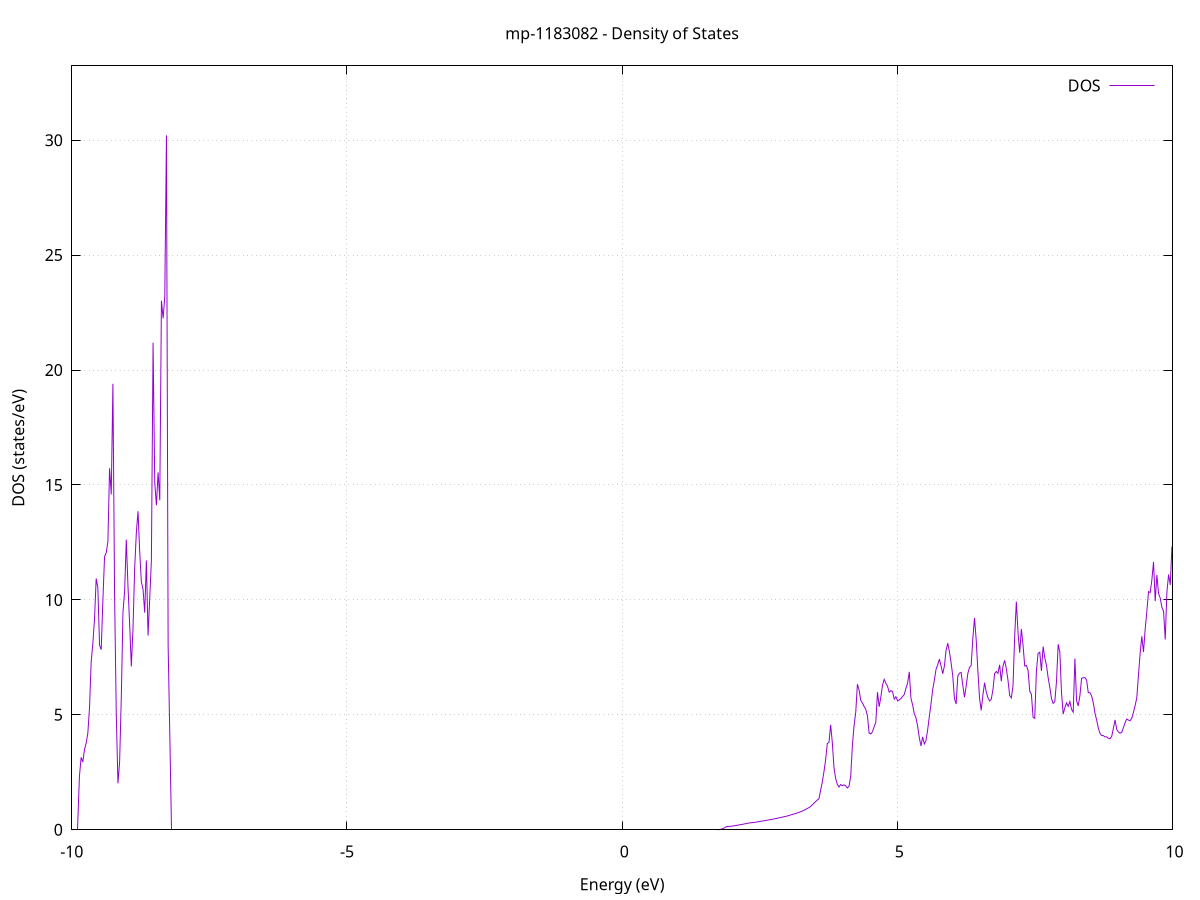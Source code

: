 set title 'mp-1183082 - Density of States'
set xlabel 'Energy (eV)'
set ylabel 'DOS (states/eV)'
set grid
set xrange [-10:10]
set yrange [0:33.231]
set xzeroaxis lt -1
set terminal png size 800,600
set output 'mp-1183082_dos_gnuplot.png'
plot '-' using 1:2 with lines title 'DOS'
-45.974400 0.000000
-45.944000 0.000000
-45.913600 0.000000
-45.883200 0.000000
-45.852800 0.000000
-45.822400 0.000000
-45.792000 0.000000
-45.761600 0.000000
-45.731200 0.000000
-45.700800 0.000000
-45.670400 0.000000
-45.640000 0.000000
-45.609600 0.000000
-45.579200 0.000000
-45.548800 0.000000
-45.518400 0.000000
-45.488000 0.000000
-45.457600 0.000000
-45.427200 0.000000
-45.396800 0.000000
-45.366400 0.000000
-45.336000 0.000000
-45.305600 0.000000
-45.275200 0.000000
-45.244800 0.000000
-45.214400 0.000000
-45.184000 0.000000
-45.153700 0.000000
-45.123300 0.000000
-45.092900 0.000000
-45.062500 0.000000
-45.032100 0.000000
-45.001700 0.000000
-44.971300 0.000000
-44.940900 0.000000
-44.910500 0.000000
-44.880100 0.000000
-44.849700 0.000000
-44.819300 0.000000
-44.788900 0.000000
-44.758500 0.000000
-44.728100 0.000000
-44.697700 0.000000
-44.667300 0.000000
-44.636900 0.000000
-44.606500 0.000000
-44.576100 0.000000
-44.545700 0.000000
-44.515300 0.000000
-44.484900 0.000000
-44.454500 0.000000
-44.424100 0.000000
-44.393700 0.000000
-44.363300 0.000000
-44.332900 0.000000
-44.302500 0.000000
-44.272100 0.000000
-44.241700 0.000000
-44.211300 0.000000
-44.180900 0.000000
-44.150500 0.000000
-44.120100 0.000000
-44.089700 0.000000
-44.059300 0.000000
-44.028900 0.000000
-43.998500 0.000000
-43.968100 0.000000
-43.937700 0.000000
-43.907300 0.000000
-43.876900 0.000000
-43.846500 0.000000
-43.816100 0.000000
-43.785700 0.000000
-43.755300 0.000000
-43.724900 0.000000
-43.694500 0.000000
-43.664100 0.000000
-43.633700 0.000000
-43.603300 0.000000
-43.572900 0.000000
-43.542500 0.000000
-43.512100 0.000000
-43.481700 0.000000
-43.451300 0.000000
-43.420900 0.000000
-43.390500 0.000000
-43.360100 0.000000
-43.329700 0.000000
-43.299300 0.000000
-43.268900 0.000000
-43.238500 0.000000
-43.208100 0.000000
-43.177700 0.000000
-43.147300 0.000000
-43.116900 0.000000
-43.086500 0.000000
-43.056100 0.000000
-43.025700 0.000000
-42.995300 0.000000
-42.964900 0.000000
-42.934500 0.000000
-42.904100 0.000000
-42.873700 0.000000
-42.843300 0.000000
-42.812900 0.000000
-42.782500 0.000000
-42.752100 0.000000
-42.721700 0.000000
-42.691300 0.000000
-42.661000 0.000000
-42.630600 0.000000
-42.600200 0.000000
-42.569800 0.000000
-42.539400 0.000000
-42.509000 0.000000
-42.478600 0.000000
-42.448200 0.000000
-42.417800 0.000000
-42.387400 0.000000
-42.357000 0.000000
-42.326600 0.000000
-42.296200 0.000000
-42.265800 0.000000
-42.235400 0.000000
-42.205000 0.000000
-42.174600 0.000000
-42.144200 0.000000
-42.113800 0.000000
-42.083400 0.000000
-42.053000 0.000000
-42.022600 0.000000
-41.992200 0.000000
-41.961800 0.000000
-41.931400 0.000000
-41.901000 0.000000
-41.870600 0.000000
-41.840200 0.000000
-41.809800 0.000000
-41.779400 0.000000
-41.749000 0.000000
-41.718600 0.000000
-41.688200 0.000000
-41.657800 0.000000
-41.627400 0.000000
-41.597000 0.000000
-41.566600 0.000000
-41.536200 0.000000
-41.505800 0.000000
-41.475400 0.000000
-41.445000 0.000000
-41.414600 0.000000
-41.384200 0.000000
-41.353800 0.000000
-41.323400 0.000000
-41.293000 0.000000
-41.262600 0.000000
-41.232200 0.000000
-41.201800 0.000000
-41.171400 0.000000
-41.141000 0.000000
-41.110600 0.000000
-41.080200 0.000000
-41.049800 0.000000
-41.019400 0.000000
-40.989000 0.000000
-40.958600 0.000000
-40.928200 0.000000
-40.897800 0.000000
-40.867400 0.000000
-40.837000 0.000000
-40.806600 0.000000
-40.776200 0.000000
-40.745800 0.000000
-40.715400 0.000000
-40.685000 0.000000
-40.654600 0.000000
-40.624200 0.000000
-40.593800 0.000000
-40.563400 0.000000
-40.533000 0.000000
-40.502600 0.000000
-40.472200 0.000000
-40.441800 0.000000
-40.411400 0.000000
-40.381000 0.000000
-40.350600 0.000000
-40.320200 0.000000
-40.289800 0.000000
-40.259400 0.000000
-40.229000 0.000000
-40.198600 0.000000
-40.168200 0.000000
-40.137900 0.000000
-40.107500 0.000000
-40.077100 0.000000
-40.046700 0.000000
-40.016300 0.000000
-39.985900 0.000000
-39.955500 0.000000
-39.925100 0.000000
-39.894700 0.000000
-39.864300 0.000000
-39.833900 0.000000
-39.803500 0.000000
-39.773100 0.000000
-39.742700 0.000000
-39.712300 0.000000
-39.681900 0.000000
-39.651500 0.000000
-39.621100 0.000000
-39.590700 0.000000
-39.560300 0.000000
-39.529900 0.000000
-39.499500 0.000000
-39.469100 0.000000
-39.438700 0.000000
-39.408300 0.000000
-39.377900 0.000000
-39.347500 0.000000
-39.317100 0.000000
-39.286700 0.000000
-39.256300 0.000000
-39.225900 0.000000
-39.195500 0.000000
-39.165100 0.000000
-39.134700 0.000000
-39.104300 0.000000
-39.073900 0.000000
-39.043500 0.000000
-39.013100 0.000000
-38.982700 0.000000
-38.952300 0.000000
-38.921900 0.000000
-38.891500 0.000000
-38.861100 0.000000
-38.830700 0.000000
-38.800300 0.000000
-38.769900 0.000000
-38.739500 0.000000
-38.709100 0.000000
-38.678700 0.000000
-38.648300 0.000000
-38.617900 0.000000
-38.587500 0.000000
-38.557100 0.000000
-38.526700 0.000000
-38.496300 0.000000
-38.465900 0.000000
-38.435500 0.000000
-38.405100 0.000000
-38.374700 0.000000
-38.344300 0.000000
-38.313900 0.000000
-38.283500 0.000000
-38.253100 0.000000
-38.222700 0.000000
-38.192300 0.000000
-38.161900 0.000000
-38.131500 0.000000
-38.101100 0.000000
-38.070700 0.000000
-38.040300 0.000000
-38.009900 0.000000
-37.979500 0.000000
-37.949100 0.000000
-37.918700 0.000000
-37.888300 0.000000
-37.857900 0.000000
-37.827500 0.000000
-37.797100 0.000000
-37.766700 0.000000
-37.736300 0.000000
-37.705900 0.000000
-37.675500 0.000000
-37.645200 0.000000
-37.614800 0.000000
-37.584400 0.000000
-37.554000 0.000000
-37.523600 0.000000
-37.493200 0.000000
-37.462800 0.000000
-37.432400 0.000000
-37.402000 0.000000
-37.371600 0.000000
-37.341200 0.000000
-37.310800 0.000000
-37.280400 0.000000
-37.250000 0.000000
-37.219600 0.000000
-37.189200 0.000000
-37.158800 0.000000
-37.128400 0.000000
-37.098000 0.000000
-37.067600 0.000000
-37.037200 0.000000
-37.006800 0.000000
-36.976400 0.000000
-36.946000 0.000000
-36.915600 0.000000
-36.885200 0.000000
-36.854800 0.000000
-36.824400 0.000000
-36.794000 0.000000
-36.763600 0.000000
-36.733200 0.000000
-36.702800 0.000000
-36.672400 0.000000
-36.642000 0.000000
-36.611600 0.000000
-36.581200 0.000000
-36.550800 0.000000
-36.520400 0.000000
-36.490000 0.000000
-36.459600 0.000000
-36.429200 0.000000
-36.398800 0.000000
-36.368400 0.000000
-36.338000 0.000000
-36.307600 0.000000
-36.277200 0.000000
-36.246800 0.000000
-36.216400 0.000000
-36.186000 0.000000
-36.155600 0.000000
-36.125200 0.000000
-36.094800 0.000000
-36.064400 0.000000
-36.034000 0.000000
-36.003600 0.000000
-35.973200 0.000000
-35.942800 0.000000
-35.912400 0.000000
-35.882000 0.000000
-35.851600 0.000000
-35.821200 0.000000
-35.790800 0.000000
-35.760400 0.000000
-35.730000 0.000000
-35.699600 0.000000
-35.669200 0.000000
-35.638800 0.000000
-35.608400 0.000000
-35.578000 0.000000
-35.547600 0.000000
-35.517200 0.000000
-35.486800 0.000000
-35.456400 0.000000
-35.426000 0.000000
-35.395600 0.000000
-35.365200 0.000000
-35.334800 0.000000
-35.304400 0.000000
-35.274000 0.000000
-35.243600 0.000000
-35.213200 0.000000
-35.182800 0.000000
-35.152500 0.000000
-35.122100 0.000000
-35.091700 0.000000
-35.061300 0.000000
-35.030900 0.000000
-35.000500 0.000000
-34.970100 0.000000
-34.939700 0.000000
-34.909300 0.000000
-34.878900 0.000000
-34.848500 0.000000
-34.818100 0.000000
-34.787700 0.000000
-34.757300 0.000000
-34.726900 0.000000
-34.696500 0.000000
-34.666100 0.000000
-34.635700 0.000000
-34.605300 0.000000
-34.574900 0.000000
-34.544500 0.000000
-34.514100 0.000000
-34.483700 0.000000
-34.453300 0.000000
-34.422900 0.000000
-34.392500 0.000000
-34.362100 0.000000
-34.331700 0.000000
-34.301300 0.000000
-34.270900 0.000000
-34.240500 0.000000
-34.210100 0.000000
-34.179700 0.000000
-34.149300 0.000000
-34.118900 0.000000
-34.088500 0.000000
-34.058100 0.000000
-34.027700 0.000000
-33.997300 0.000000
-33.966900 0.000000
-33.936500 0.000000
-33.906100 0.000000
-33.875700 0.000000
-33.845300 0.000000
-33.814900 0.000000
-33.784500 0.000000
-33.754100 0.000000
-33.723700 0.000000
-33.693300 0.000000
-33.662900 0.000000
-33.632500 0.000000
-33.602100 0.000000
-33.571700 0.000000
-33.541300 0.000000
-33.510900 0.000000
-33.480500 0.000000
-33.450100 0.000000
-33.419700 0.000000
-33.389300 0.000000
-33.358900 0.000000
-33.328500 0.000000
-33.298100 0.000000
-33.267700 0.000000
-33.237300 0.000000
-33.206900 0.000000
-33.176500 0.000000
-33.146100 0.000000
-33.115700 0.000000
-33.085300 0.000000
-33.054900 0.000000
-33.024500 0.000000
-32.994100 0.000000
-32.963700 0.000000
-32.933300 0.000000
-32.902900 0.000000
-32.872500 0.000000
-32.842100 0.000000
-32.811700 0.000000
-32.781300 0.000000
-32.750900 0.000000
-32.720500 0.000000
-32.690100 0.000000
-32.659700 0.000000
-32.629400 0.000000
-32.599000 0.000000
-32.568600 0.000000
-32.538200 0.000000
-32.507800 0.000000
-32.477400 0.000000
-32.447000 0.000000
-32.416600 0.000000
-32.386200 0.000000
-32.355800 0.000000
-32.325400 0.000000
-32.295000 0.000000
-32.264600 0.000000
-32.234200 0.000000
-32.203800 0.000000
-32.173400 0.000000
-32.143000 0.000000
-32.112600 0.000000
-32.082200 0.000000
-32.051800 0.000000
-32.021400 0.000000
-31.991000 0.000000
-31.960600 0.000000
-31.930200 0.000000
-31.899800 0.000000
-31.869400 0.000000
-31.839000 0.000000
-31.808600 0.000000
-31.778200 0.000000
-31.747800 0.000000
-31.717400 0.000000
-31.687000 0.000000
-31.656600 0.000000
-31.626200 0.000000
-31.595800 0.000000
-31.565400 0.000000
-31.535000 0.000000
-31.504600 0.000000
-31.474200 0.000000
-31.443800 0.000000
-31.413400 0.000000
-31.383000 0.000000
-31.352600 0.000000
-31.322200 0.000000
-31.291800 0.000000
-31.261400 0.000000
-31.231000 0.000000
-31.200600 0.000000
-31.170200 0.000000
-31.139800 0.000000
-31.109400 0.000000
-31.079000 0.000000
-31.048600 0.000000
-31.018200 0.000000
-30.987800 0.000000
-30.957400 0.000000
-30.927000 0.000000
-30.896600 0.000000
-30.866200 0.000000
-30.835800 0.000000
-30.805400 0.000000
-30.775000 0.000000
-30.744600 0.000000
-30.714200 0.000000
-30.683800 0.000000
-30.653400 0.000000
-30.623000 0.000000
-30.592600 0.000000
-30.562200 0.000000
-30.531800 0.000000
-30.501400 0.000000
-30.471000 0.000000
-30.440600 0.000000
-30.410200 0.000000
-30.379800 0.000000
-30.349400 0.000000
-30.319000 0.000000
-30.288600 0.000000
-30.258200 0.000000
-30.227800 0.000000
-30.197400 0.000000
-30.167000 0.000000
-30.136700 0.000000
-30.106300 0.000000
-30.075900 0.000000
-30.045500 0.000000
-30.015100 0.000000
-29.984700 0.000000
-29.954300 0.000000
-29.923900 0.000000
-29.893500 0.000000
-29.863100 0.000000
-29.832700 0.000000
-29.802300 0.000000
-29.771900 0.000000
-29.741500 0.000000
-29.711100 0.000000
-29.680700 0.000000
-29.650300 0.000000
-29.619900 0.000000
-29.589500 0.000000
-29.559100 0.000000
-29.528700 0.000000
-29.498300 0.000000
-29.467900 0.000000
-29.437500 0.000000
-29.407100 0.000000
-29.376700 0.000000
-29.346300 0.000000
-29.315900 0.000000
-29.285500 0.000000
-29.255100 0.000000
-29.224700 0.000000
-29.194300 0.000000
-29.163900 0.000000
-29.133500 0.000000
-29.103100 0.000000
-29.072700 0.000000
-29.042300 0.000000
-29.011900 6.040700
-28.981500 14.650400
-28.951100 31.144700
-28.920700 14.591700
-28.890300 54.006500
-28.859900 93.967200
-28.829500 0.000000
-28.799100 0.000000
-28.768700 0.000000
-28.738300 0.000000
-28.707900 0.000000
-28.677500 0.000000
-28.647100 0.000000
-28.616700 0.000000
-28.586300 0.000000
-28.555900 0.000000
-28.525500 0.000000
-28.495100 0.000000
-28.464700 0.000000
-28.434300 0.000000
-28.403900 0.000000
-28.373500 0.000000
-28.343100 0.000000
-28.312700 0.000000
-28.282300 0.000000
-28.251900 0.000000
-28.221500 0.000000
-28.191100 0.000000
-28.160700 0.000000
-28.130300 0.000000
-28.099900 0.000000
-28.069500 0.000000
-28.039100 0.000000
-28.008700 0.000000
-27.978300 0.000000
-27.947900 0.000000
-27.917500 0.000000
-27.887100 0.000000
-27.856700 0.000000
-27.826300 0.000000
-27.795900 0.000000
-27.765500 0.000000
-27.735100 0.000000
-27.704700 0.000000
-27.674300 0.000000
-27.644000 0.000000
-27.613600 0.000000
-27.583200 0.000000
-27.552800 0.000000
-27.522400 0.000000
-27.492000 0.000000
-27.461600 0.000000
-27.431200 0.000000
-27.400800 0.000000
-27.370400 0.000000
-27.340000 0.000000
-27.309600 0.000000
-27.279200 0.000000
-27.248800 0.000000
-27.218400 0.000000
-27.188000 0.000000
-27.157600 0.000000
-27.127200 0.000000
-27.096800 0.000000
-27.066400 0.000000
-27.036000 0.000000
-27.005600 0.000000
-26.975200 0.000000
-26.944800 0.000000
-26.914400 0.000000
-26.884000 0.000000
-26.853600 0.000000
-26.823200 0.000000
-26.792800 0.000000
-26.762400 0.000000
-26.732000 0.000000
-26.701600 0.000000
-26.671200 0.000000
-26.640800 0.000000
-26.610400 0.000000
-26.580000 0.000000
-26.549600 0.000000
-26.519200 0.000000
-26.488800 0.000000
-26.458400 0.000000
-26.428000 0.000000
-26.397600 0.000000
-26.367200 0.000000
-26.336800 0.000000
-26.306400 0.000000
-26.276000 0.000000
-26.245600 0.000000
-26.215200 0.000000
-26.184800 0.000000
-26.154400 0.000000
-26.124000 0.000000
-26.093600 0.000000
-26.063200 0.000000
-26.032800 0.000000
-26.002400 0.000000
-25.972000 0.000000
-25.941600 0.000000
-25.911200 0.000000
-25.880800 0.000000
-25.850400 0.000000
-25.820000 0.000000
-25.789600 0.000000
-25.759200 0.000000
-25.728800 0.000000
-25.698400 0.000000
-25.668000 0.000000
-25.637600 0.000000
-25.607200 0.000000
-25.576800 0.000000
-25.546400 0.000000
-25.516000 0.000000
-25.485600 0.000000
-25.455200 0.000000
-25.424800 0.000000
-25.394400 0.000000
-25.364000 0.000000
-25.333600 0.000000
-25.303200 0.000000
-25.272800 0.000000
-25.242400 0.000000
-25.212000 0.000000
-25.181600 0.000000
-25.151200 0.000000
-25.120900 0.000000
-25.090500 0.000000
-25.060100 0.000000
-25.029700 0.000000
-24.999300 0.000000
-24.968900 0.000000
-24.938500 0.000000
-24.908100 0.000000
-24.877700 0.000000
-24.847300 0.000000
-24.816900 0.000000
-24.786500 0.000000
-24.756100 0.000000
-24.725700 0.000000
-24.695300 0.000000
-24.664900 0.000000
-24.634500 0.000000
-24.604100 0.000000
-24.573700 0.000000
-24.543300 0.000000
-24.512900 0.000000
-24.482500 0.000000
-24.452100 0.000000
-24.421700 0.000000
-24.391300 0.000000
-24.360900 0.000000
-24.330500 0.000000
-24.300100 0.000000
-24.269700 0.000000
-24.239300 0.000000
-24.208900 0.000000
-24.178500 0.000000
-24.148100 0.000000
-24.117700 0.000000
-24.087300 0.000000
-24.056900 0.000000
-24.026500 0.000000
-23.996100 0.000000
-23.965700 0.000000
-23.935300 0.000000
-23.904900 0.000000
-23.874500 0.000000
-23.844100 0.000000
-23.813700 0.000000
-23.783300 0.000000
-23.752900 0.000000
-23.722500 0.000000
-23.692100 0.000000
-23.661700 0.000000
-23.631300 0.000000
-23.600900 0.000000
-23.570500 0.000000
-23.540100 0.000000
-23.509700 0.000000
-23.479300 0.000000
-23.448900 0.000000
-23.418500 0.000000
-23.388100 0.000000
-23.357700 0.000000
-23.327300 0.000000
-23.296900 0.000000
-23.266500 0.000000
-23.236100 0.000000
-23.205700 0.000000
-23.175300 0.000000
-23.144900 0.000000
-23.114500 0.000000
-23.084100 0.000000
-23.053700 0.000000
-23.023300 0.000000
-22.992900 0.000000
-22.962500 0.000000
-22.932100 0.000000
-22.901700 0.000000
-22.871300 0.000000
-22.840900 0.000000
-22.810500 0.000000
-22.780100 0.000000
-22.749700 0.000000
-22.719300 0.000000
-22.688900 0.000000
-22.658500 0.000000
-22.628200 0.000000
-22.597800 0.000000
-22.567400 0.000000
-22.537000 0.000000
-22.506600 0.000000
-22.476200 0.000000
-22.445800 0.000000
-22.415400 0.000000
-22.385000 0.000000
-22.354600 0.000000
-22.324200 0.000000
-22.293800 0.000000
-22.263400 0.000000
-22.233000 0.000000
-22.202600 0.000000
-22.172200 0.000000
-22.141800 0.000000
-22.111400 0.000000
-22.081000 0.000000
-22.050600 0.000000
-22.020200 0.000000
-21.989800 0.000000
-21.959400 0.000000
-21.929000 0.000000
-21.898600 0.000000
-21.868200 0.000000
-21.837800 0.000000
-21.807400 0.000000
-21.777000 0.000000
-21.746600 0.000000
-21.716200 0.000000
-21.685800 0.000000
-21.655400 0.000000
-21.625000 0.000000
-21.594600 0.000000
-21.564200 0.000000
-21.533800 0.000000
-21.503400 0.000000
-21.473000 0.000000
-21.442600 0.000000
-21.412200 0.000000
-21.381800 0.000000
-21.351400 0.000000
-21.321000 0.000000
-21.290600 0.000000
-21.260200 0.000000
-21.229800 0.000000
-21.199400 0.000000
-21.169000 0.000000
-21.138600 0.000000
-21.108200 0.000000
-21.077800 0.000000
-21.047400 0.000000
-21.017000 0.000000
-20.986600 0.000000
-20.956200 0.000000
-20.925800 0.000000
-20.895400 0.000000
-20.865000 0.000000
-20.834600 0.000000
-20.804200 0.000000
-20.773800 0.000000
-20.743400 0.000000
-20.713000 0.000000
-20.682600 0.000000
-20.652200 0.000000
-20.621800 0.000000
-20.591400 0.000000
-20.561000 0.000000
-20.530600 0.000000
-20.500200 0.000000
-20.469800 0.000000
-20.439400 0.000000
-20.409000 0.000000
-20.378600 0.000000
-20.348200 0.000000
-20.317800 0.000000
-20.287400 0.000000
-20.257000 0.000000
-20.226600 0.000000
-20.196200 0.000000
-20.165800 0.000000
-20.135500 0.000000
-20.105100 0.000000
-20.074700 0.000000
-20.044300 0.000000
-20.013900 0.000000
-19.983500 0.000000
-19.953100 0.000000
-19.922700 0.000000
-19.892300 0.000000
-19.861900 0.000000
-19.831500 0.000000
-19.801100 0.000000
-19.770700 0.000000
-19.740300 0.000000
-19.709900 0.000000
-19.679500 0.000000
-19.649100 0.000000
-19.618700 0.000000
-19.588300 0.000000
-19.557900 0.000000
-19.527500 0.000000
-19.497100 0.000000
-19.466700 0.000000
-19.436300 0.000000
-19.405900 0.000000
-19.375500 0.000000
-19.345100 0.000000
-19.314700 0.000000
-19.284300 0.000000
-19.253900 0.000000
-19.223500 0.000000
-19.193100 0.000000
-19.162700 0.000000
-19.132300 0.000000
-19.101900 0.000000
-19.071500 0.000000
-19.041100 0.000000
-19.010700 0.000000
-18.980300 0.000000
-18.949900 0.000000
-18.919500 0.000000
-18.889100 0.000000
-18.858700 0.000000
-18.828300 0.000000
-18.797900 0.000000
-18.767500 0.000000
-18.737100 0.000000
-18.706700 0.000000
-18.676300 0.000000
-18.645900 0.000000
-18.615500 0.000000
-18.585100 0.000000
-18.554700 0.000000
-18.524300 0.000000
-18.493900 0.000000
-18.463500 0.000000
-18.433100 0.000000
-18.402700 0.000000
-18.372300 0.000000
-18.341900 0.000000
-18.311500 0.000000
-18.281100 0.000000
-18.250700 0.000000
-18.220300 0.000000
-18.189900 0.000000
-18.159500 0.000000
-18.129100 0.000000
-18.098700 0.000000
-18.068300 0.000000
-18.037900 0.000000
-18.007500 0.000000
-17.977100 0.000000
-17.946700 0.000000
-17.916300 0.000000
-17.885900 0.000000
-17.855500 0.000000
-17.825100 0.000000
-17.794700 0.000000
-17.764300 0.000000
-17.733900 0.000000
-17.703500 0.000000
-17.673100 0.000000
-17.642800 0.000000
-17.612400 0.000000
-17.582000 0.000000
-17.551600 0.000000
-17.521200 0.000000
-17.490800 0.000000
-17.460400 0.000000
-17.430000 0.000000
-17.399600 0.000000
-17.369200 0.000000
-17.338800 0.000000
-17.308400 0.000000
-17.278000 0.000000
-17.247600 0.000000
-17.217200 0.000000
-17.186800 0.000000
-17.156400 0.000000
-17.126000 0.000000
-17.095600 0.000000
-17.065200 0.000000
-17.034800 0.000000
-17.004400 0.000000
-16.974000 0.000000
-16.943600 0.000000
-16.913200 0.000000
-16.882800 0.000000
-16.852400 0.000000
-16.822000 0.000000
-16.791600 0.000000
-16.761200 0.000000
-16.730800 0.000000
-16.700400 0.000000
-16.670000 0.000000
-16.639600 0.000000
-16.609200 0.000000
-16.578800 0.000000
-16.548400 0.000000
-16.518000 0.000000
-16.487600 0.000000
-16.457200 0.000000
-16.426800 0.000000
-16.396400 0.000000
-16.366000 0.000000
-16.335600 0.000000
-16.305200 0.000000
-16.274800 0.000000
-16.244400 0.000000
-16.214000 0.000000
-16.183600 0.000000
-16.153200 0.000000
-16.122800 0.000000
-16.092400 0.000000
-16.062000 0.000000
-16.031600 0.000000
-16.001200 0.000000
-15.970800 0.000000
-15.940400 0.000000
-15.910000 0.000000
-15.879600 0.000000
-15.849200 0.000000
-15.818800 0.000000
-15.788400 0.000000
-15.758000 0.000000
-15.727600 0.000000
-15.697200 0.000000
-15.666800 0.000000
-15.636400 0.000000
-15.606000 0.000000
-15.575600 0.000000
-15.545200 0.000000
-15.514800 0.000000
-15.484400 0.000000
-15.454000 0.000000
-15.423600 0.000000
-15.393200 0.000000
-15.362800 0.000000
-15.332400 0.000000
-15.302000 0.000000
-15.271600 0.000000
-15.241200 0.000000
-15.210800 0.000000
-15.180400 0.000000
-15.150000 0.000000
-15.119700 0.000000
-15.089300 0.000000
-15.058900 0.000000
-15.028500 0.000000
-14.998100 0.000000
-14.967700 0.000000
-14.937300 0.000000
-14.906900 0.000000
-14.876500 0.000000
-14.846100 0.000000
-14.815700 0.000000
-14.785300 0.000000
-14.754900 0.000000
-14.724500 0.000000
-14.694100 0.000000
-14.663700 0.000000
-14.633300 0.000000
-14.602900 0.000000
-14.572500 0.000000
-14.542100 0.000000
-14.511700 0.000000
-14.481300 0.000000
-14.450900 0.000000
-14.420500 0.000000
-14.390100 0.000000
-14.359700 0.000000
-14.329300 0.000000
-14.298900 0.000000
-14.268500 0.000000
-14.238100 0.000000
-14.207700 0.000000
-14.177300 0.000000
-14.146900 0.000000
-14.116500 0.000000
-14.086100 0.000000
-14.055700 0.000000
-14.025300 0.000000
-13.994900 0.000000
-13.964500 0.000000
-13.934100 0.000000
-13.903700 0.000000
-13.873300 0.000000
-13.842900 0.000000
-13.812500 0.000000
-13.782100 0.000000
-13.751700 0.000000
-13.721300 0.000000
-13.690900 0.000000
-13.660500 0.000000
-13.630100 0.000000
-13.599700 0.000000
-13.569300 0.000000
-13.538900 0.000000
-13.508500 0.000000
-13.478100 0.000000
-13.447700 0.000000
-13.417300 0.000000
-13.386900 0.000000
-13.356500 0.000000
-13.326100 0.000000
-13.295700 0.000000
-13.265300 0.000000
-13.234900 0.000000
-13.204500 0.000000
-13.174100 0.000000
-13.143700 0.000000
-13.113300 0.000000
-13.082900 0.000000
-13.052500 0.000000
-13.022100 0.000000
-12.991700 0.000000
-12.961300 0.000000
-12.930900 0.000000
-12.900500 0.000000
-12.870100 0.000000
-12.839700 0.000000
-12.809300 0.000000
-12.778900 0.000000
-12.748500 0.000000
-12.718100 0.000000
-12.687700 0.000000
-12.657300 0.000000
-12.627000 0.000000
-12.596600 0.000000
-12.566200 0.000000
-12.535800 0.000000
-12.505400 0.000000
-12.475000 0.000000
-12.444600 0.000000
-12.414200 0.000000
-12.383800 0.000000
-12.353400 0.000000
-12.323000 0.000000
-12.292600 0.000000
-12.262200 0.000000
-12.231800 0.000000
-12.201400 0.000000
-12.171000 0.000000
-12.140600 0.000000
-12.110200 0.000000
-12.079800 0.000000
-12.049400 0.000000
-12.019000 0.000000
-11.988600 0.000000
-11.958200 0.000000
-11.927800 0.000000
-11.897400 0.000000
-11.867000 0.000000
-11.836600 0.000000
-11.806200 0.000000
-11.775800 0.000000
-11.745400 0.000000
-11.715000 0.000000
-11.684600 0.000000
-11.654200 0.000000
-11.623800 0.000000
-11.593400 0.000000
-11.563000 0.000000
-11.532600 0.000000
-11.502200 0.000000
-11.471800 0.000000
-11.441400 0.000000
-11.411000 0.000000
-11.380600 0.000000
-11.350200 0.000000
-11.319800 0.000000
-11.289400 0.000000
-11.259000 0.000000
-11.228600 0.000000
-11.198200 0.000000
-11.167800 0.000000
-11.137400 0.000000
-11.107000 0.000000
-11.076600 0.000000
-11.046200 0.000000
-11.015800 0.000000
-10.985400 0.000000
-10.955000 0.000000
-10.924600 0.000000
-10.894200 0.000000
-10.863800 0.000000
-10.833400 0.000000
-10.803000 0.000000
-10.772600 0.000000
-10.742200 0.000000
-10.711800 0.000000
-10.681400 0.000000
-10.651000 0.000000
-10.620600 0.000000
-10.590200 0.000000
-10.559800 0.000000
-10.529400 0.000000
-10.499000 0.000000
-10.468600 0.000000
-10.438200 0.000000
-10.407800 0.000000
-10.377400 0.000000
-10.347000 0.000000
-10.316600 0.000000
-10.286200 0.000000
-10.255800 0.000000
-10.225400 0.000000
-10.195000 0.000000
-10.164600 0.000000
-10.134300 0.000000
-10.103900 0.000000
-10.073500 0.000000
-10.043100 0.000000
-10.012700 0.000000
-9.982300 0.000000
-9.951900 0.000000
-9.921500 0.000000
-9.891100 0.000000
-9.860700 2.333400
-9.830300 3.151300
-9.799900 2.945600
-9.769500 3.486900
-9.739100 3.761400
-9.708700 4.198100
-9.678300 5.302600
-9.647900 7.311600
-9.617500 8.104000
-9.587100 9.174600
-9.556700 10.932100
-9.526300 10.522100
-9.495900 8.034900
-9.465500 7.833800
-9.435100 9.983800
-9.404700 11.882800
-9.374300 12.054100
-9.343900 12.539800
-9.313500 15.728200
-9.283100 14.587200
-9.252700 19.399500
-9.222300 10.175100
-9.191900 5.065700
-9.161500 2.020800
-9.131100 2.948000
-9.100700 5.733800
-9.070300 9.448600
-9.039900 10.386700
-9.009500 12.626300
-8.979100 10.591700
-8.948700 8.952100
-8.918300 7.103300
-8.887900 8.751100
-8.857500 11.377800
-8.827100 12.924700
-8.796700 13.858700
-8.766300 12.110000
-8.735900 10.784600
-8.705500 10.468300
-8.675100 9.442200
-8.644700 11.717200
-8.614300 8.451200
-8.583900 10.073700
-8.553500 11.723600
-8.523100 21.186500
-8.492700 15.093900
-8.462300 14.116500
-8.431900 15.552300
-8.401500 14.332100
-8.371100 23.010900
-8.340700 22.247800
-8.310300 23.204300
-8.279900 30.210200
-8.249500 8.027500
-8.219100 4.117700
-8.188700 0.000000
-8.158300 0.000000
-8.127900 0.000000
-8.097500 0.000000
-8.067100 0.000000
-8.036700 0.000000
-8.006300 0.000000
-7.975900 0.000000
-7.945500 0.000000
-7.915100 0.000000
-7.884700 0.000000
-7.854300 0.000000
-7.823900 0.000000
-7.793500 0.000000
-7.763100 0.000000
-7.732700 0.000000
-7.702300 0.000000
-7.671900 0.000000
-7.641500 0.000000
-7.611200 0.000000
-7.580800 0.000000
-7.550400 0.000000
-7.520000 0.000000
-7.489600 0.000000
-7.459200 0.000000
-7.428800 0.000000
-7.398400 0.000000
-7.368000 0.000000
-7.337600 0.000000
-7.307200 0.000000
-7.276800 0.000000
-7.246400 0.000000
-7.216000 0.000000
-7.185600 0.000000
-7.155200 0.000000
-7.124800 0.000000
-7.094400 0.000000
-7.064000 0.000000
-7.033600 0.000000
-7.003200 0.000000
-6.972800 0.000000
-6.942400 0.000000
-6.912000 0.000000
-6.881600 0.000000
-6.851200 0.000000
-6.820800 0.000000
-6.790400 0.000000
-6.760000 0.000000
-6.729600 0.000000
-6.699200 0.000000
-6.668800 0.000000
-6.638400 0.000000
-6.608000 0.000000
-6.577600 0.000000
-6.547200 0.000000
-6.516800 0.000000
-6.486400 0.000000
-6.456000 0.000000
-6.425600 0.000000
-6.395200 0.000000
-6.364800 0.000000
-6.334400 0.000000
-6.304000 0.000000
-6.273600 0.000000
-6.243200 0.000000
-6.212800 0.000000
-6.182400 0.000000
-6.152000 0.000000
-6.121600 0.000000
-6.091200 0.000000
-6.060800 0.000000
-6.030400 0.000000
-6.000000 0.000000
-5.969600 0.000000
-5.939200 0.000000
-5.908800 0.000000
-5.878400 0.000000
-5.848000 0.000000
-5.817600 0.000000
-5.787200 0.000000
-5.756800 0.000000
-5.726400 0.000000
-5.696000 0.000000
-5.665600 0.000000
-5.635200 0.000000
-5.604800 0.000000
-5.574400 0.000000
-5.544000 0.000000
-5.513600 0.000000
-5.483200 0.000000
-5.452800 0.000000
-5.422400 0.000000
-5.392000 0.000000
-5.361600 0.000000
-5.331200 0.000000
-5.300800 0.000000
-5.270400 0.000000
-5.240000 0.000000
-5.209600 0.000000
-5.179200 0.000000
-5.148800 0.000000
-5.118500 0.000000
-5.088100 0.000000
-5.057700 0.000000
-5.027300 0.000000
-4.996900 0.000000
-4.966500 0.000000
-4.936100 0.000000
-4.905700 0.000000
-4.875300 0.000000
-4.844900 0.000000
-4.814500 0.000000
-4.784100 0.000000
-4.753700 0.000000
-4.723300 0.000000
-4.692900 0.000000
-4.662500 0.000000
-4.632100 0.000000
-4.601700 0.000000
-4.571300 0.000000
-4.540900 0.000000
-4.510500 0.000000
-4.480100 0.000000
-4.449700 0.000000
-4.419300 0.000000
-4.388900 0.000000
-4.358500 0.000000
-4.328100 0.000000
-4.297700 0.000000
-4.267300 0.000000
-4.236900 0.000000
-4.206500 0.000000
-4.176100 0.000000
-4.145700 0.000000
-4.115300 0.000000
-4.084900 0.000000
-4.054500 0.000000
-4.024100 0.000000
-3.993700 0.000000
-3.963300 0.000000
-3.932900 0.000000
-3.902500 0.000000
-3.872100 0.000000
-3.841700 0.000000
-3.811300 0.000000
-3.780900 0.000000
-3.750500 0.000000
-3.720100 0.000000
-3.689700 0.000000
-3.659300 0.000000
-3.628900 0.000000
-3.598500 0.000000
-3.568100 0.000000
-3.537700 0.000000
-3.507300 0.000000
-3.476900 0.000000
-3.446500 0.000000
-3.416100 0.000000
-3.385700 0.000000
-3.355300 0.000000
-3.324900 0.000000
-3.294500 0.000000
-3.264100 0.000000
-3.233700 0.000000
-3.203300 0.000000
-3.172900 0.000000
-3.142500 0.000000
-3.112100 0.000000
-3.081700 0.000000
-3.051300 0.000000
-3.020900 0.000000
-2.990500 0.000000
-2.960100 0.000000
-2.929700 0.000000
-2.899300 0.000000
-2.868900 0.000000
-2.838500 0.000000
-2.808100 0.000000
-2.777700 0.000000
-2.747300 0.000000
-2.716900 0.000000
-2.686500 0.000000
-2.656100 0.000000
-2.625800 0.000000
-2.595400 0.000000
-2.565000 0.000000
-2.534600 0.000000
-2.504200 0.000000
-2.473800 0.000000
-2.443400 0.000000
-2.413000 0.000000
-2.382600 0.000000
-2.352200 0.000000
-2.321800 0.000000
-2.291400 0.000000
-2.261000 0.000000
-2.230600 0.000000
-2.200200 0.000000
-2.169800 0.000000
-2.139400 0.000000
-2.109000 0.000000
-2.078600 0.000000
-2.048200 0.000000
-2.017800 0.000000
-1.987400 0.000000
-1.957000 0.000000
-1.926600 0.000000
-1.896200 0.000000
-1.865800 0.000000
-1.835400 0.000000
-1.805000 0.000000
-1.774600 0.000000
-1.744200 0.000000
-1.713800 0.000000
-1.683400 0.000000
-1.653000 0.000000
-1.622600 0.000000
-1.592200 0.000000
-1.561800 0.000000
-1.531400 0.000000
-1.501000 0.000000
-1.470600 0.000000
-1.440200 0.000000
-1.409800 0.000000
-1.379400 0.000000
-1.349000 0.000000
-1.318600 0.000000
-1.288200 0.000000
-1.257800 0.000000
-1.227400 0.000000
-1.197000 0.000000
-1.166600 0.000000
-1.136200 0.000000
-1.105800 0.000000
-1.075400 0.000000
-1.045000 0.000000
-1.014600 0.000000
-0.984200 0.000000
-0.953800 0.000000
-0.923400 0.000000
-0.893000 0.000000
-0.862600 0.000000
-0.832200 0.000000
-0.801800 0.000000
-0.771400 0.000000
-0.741000 0.000000
-0.710600 0.000000
-0.680200 0.000000
-0.649800 0.000000
-0.619400 0.000000
-0.589000 0.000000
-0.558600 0.000000
-0.528200 0.000000
-0.497800 0.000000
-0.467400 0.000000
-0.437000 0.000000
-0.406600 0.000000
-0.376200 0.000000
-0.345800 0.000000
-0.315400 0.000000
-0.285000 0.000000
-0.254600 0.000000
-0.224200 0.000000
-0.193800 0.000000
-0.163400 0.000000
-0.133000 0.000000
-0.102700 0.000000
-0.072300 0.000000
-0.041900 0.000000
-0.011500 0.000000
0.018900 0.000000
0.049300 0.000000
0.079700 0.000000
0.110100 0.000000
0.140500 0.000000
0.170900 0.000000
0.201300 0.000000
0.231700 0.000000
0.262100 0.000000
0.292500 0.000000
0.322900 0.000000
0.353300 0.000000
0.383700 0.000000
0.414100 0.000000
0.444500 0.000000
0.474900 0.000000
0.505300 0.000000
0.535700 0.000000
0.566100 0.000000
0.596500 0.000000
0.626900 0.000000
0.657300 0.000000
0.687700 0.000000
0.718100 0.000000
0.748500 0.000000
0.778900 0.000000
0.809300 0.000000
0.839700 0.000000
0.870100 0.000000
0.900500 0.000000
0.930900 0.000000
0.961300 0.000000
0.991700 0.000000
1.022100 0.000000
1.052500 0.000000
1.082900 0.000000
1.113300 0.000000
1.143700 0.000000
1.174100 0.000000
1.204500 0.000000
1.234900 0.000000
1.265300 0.000000
1.295700 0.000000
1.326100 0.000000
1.356500 0.000000
1.386900 0.000000
1.417300 0.000000
1.447700 0.000000
1.478100 0.000000
1.508500 0.000000
1.538900 0.000000
1.569300 0.000000
1.599700 0.000000
1.630100 0.000000
1.660500 0.000000
1.690900 0.000000
1.721300 0.000000
1.751700 0.003300
1.782100 0.015200
1.812500 0.035700
1.842900 0.064700
1.873300 0.101000
1.903700 0.141900
1.934100 0.145200
1.964500 0.150900
1.994900 0.159100
2.025300 0.169400
2.055700 0.181000
2.086100 0.194000
2.116500 0.208400
2.146900 0.221900
2.177300 0.232900
2.207700 0.247600
2.238100 0.262600
2.268500 0.277800
2.298900 0.291300
2.329300 0.302100
2.359700 0.310200
2.390000 0.315900
2.420400 0.328900
2.450800 0.340500
2.481200 0.352400
2.511600 0.364600
2.542000 0.377000
2.572400 0.389500
2.602800 0.402200
2.633200 0.415000
2.663600 0.428400
2.694000 0.442100
2.724400 0.455500
2.754800 0.469500
2.785200 0.484500
2.815600 0.500400
2.846000 0.516900
2.876400 0.533700
2.906800 0.549400
2.937200 0.565400
2.967600 0.581800
2.998000 0.598400
3.028400 0.620600
3.058800 0.643100
3.089200 0.663800
3.119600 0.685300
3.150000 0.707600
3.180400 0.730700
3.210800 0.754500
3.241200 0.782100
3.271600 0.814300
3.302000 0.849500
3.332400 0.885900
3.362800 0.924300
3.393200 0.964200
3.423600 1.010700
3.454000 1.083300
3.484400 1.153100
3.514800 1.225600
3.545200 1.293400
3.575600 1.349100
3.606000 1.717100
3.636400 2.069700
3.666800 2.527100
3.697200 3.037800
3.727600 3.755300
3.758000 3.799100
3.788400 4.567100
3.818800 3.795400
3.849200 2.700100
3.879600 2.230000
3.910000 1.974700
3.940400 1.860200
3.970800 1.968900
4.001200 1.918900
4.031600 1.953600
4.062000 1.911000
4.092400 1.819700
4.122800 1.894000
4.153200 2.340800
4.183600 3.670100
4.214000 4.528000
4.244400 5.112100
4.274800 6.333200
4.305200 6.078600
4.335600 5.628300
4.366000 5.517800
4.396400 5.364000
4.426800 5.240000
4.457200 4.954000
4.487600 4.206200
4.518000 4.169700
4.548400 4.261700
4.578800 4.478200
4.609200 4.681600
4.639600 5.984800
4.670000 5.352800
4.700400 5.768200
4.730800 6.292600
4.761200 6.542900
4.791600 6.373800
4.822000 6.243900
4.852400 5.986000
4.882700 6.052200
4.913100 6.015400
4.943500 5.687300
4.973900 5.788200
5.004300 5.611100
5.034700 5.647900
5.065100 5.706900
5.095500 5.800800
5.125900 5.883300
5.156300 6.153800
5.186700 6.377100
5.217100 6.870500
5.247500 5.718900
5.277900 5.434900
5.308300 5.047800
5.338700 4.866500
5.369100 4.507100
5.399500 4.002500
5.429900 3.645700
5.460300 4.041000
5.490700 3.736000
5.521100 3.887000
5.551500 4.351700
5.581900 4.933400
5.612300 5.485000
5.642700 6.097300
5.673100 6.512700
5.703500 6.982400
5.733900 7.177500
5.764300 7.422900
5.794700 7.127900
5.825100 6.787600
5.855500 7.124700
5.885900 7.813600
5.916300 8.117500
5.946700 7.746400
5.977100 7.263900
6.007500 6.695200
6.037900 5.706300
6.068300 5.470200
6.098700 6.678600
6.129100 6.816700
6.159500 6.845100
6.189900 6.287800
6.220300 5.766800
6.250700 6.248000
6.281100 6.797600
6.311500 7.067000
6.341900 7.147900
6.372300 8.333100
6.402700 9.211800
6.433100 8.267200
6.463500 6.912800
6.493900 5.730100
6.524300 5.194300
6.554700 5.852900
6.585100 6.395900
6.615500 6.002300
6.645900 5.751300
6.676300 5.602300
6.706700 5.674700
6.737100 6.091300
6.767500 6.792100
6.797900 6.887900
6.828300 6.804000
6.858700 7.178300
6.889100 6.461300
6.919500 7.111200
6.949900 7.372900
6.980300 7.014300
7.010700 6.511300
7.041100 5.842300
7.071500 5.736200
7.101900 6.260100
7.132300 8.416500
7.162700 9.922900
7.193100 8.592700
7.223500 7.698400
7.253900 8.736200
7.284300 8.029800
7.314700 7.126200
7.345100 7.148700
7.375500 6.931400
7.405800 6.033500
7.436200 5.895800
7.466600 4.895400
7.497000 4.849000
7.527400 6.928400
7.557800 7.671800
7.588200 7.723300
7.618600 6.911300
7.649000 7.968800
7.679400 7.477100
7.709800 7.161300
7.740200 6.617900
7.770600 6.198700
7.801000 5.708400
7.831400 5.496800
7.861800 5.579700
7.892200 6.448600
7.922600 8.069900
7.953000 7.726900
7.983400 5.959200
8.013800 5.031900
8.044200 5.313300
8.074600 5.519500
8.105000 5.371200
8.135400 5.577400
8.165800 5.241800
8.196200 5.115100
8.226600 7.451700
8.257000 5.610600
8.287400 5.388500
8.317800 5.838300
8.348200 6.590300
8.378600 6.614500
8.409000 6.615000
8.439400 6.513300
8.469800 5.962300
8.500200 5.961300
8.530600 5.818700
8.561000 5.519500
8.591400 5.074100
8.621800 4.772000
8.652200 4.421000
8.682600 4.194300
8.713000 4.099300
8.743400 4.097500
8.773800 4.038700
8.804200 4.045200
8.834600 3.979300
8.865000 3.958100
8.895400 4.060400
8.925800 4.417200
8.956200 4.779000
8.986600 4.366700
9.017000 4.256200
9.047400 4.203300
9.077800 4.237100
9.108200 4.444300
9.138600 4.660400
9.169000 4.817300
9.199400 4.772500
9.229800 4.744200
9.260200 4.858900
9.290600 5.109500
9.321000 5.400500
9.351400 5.751000
9.381800 6.730500
9.412200 7.680800
9.442600 8.416800
9.473000 7.731800
9.503400 8.719400
9.533800 9.502800
9.564200 10.361100
9.594600 10.316500
9.625000 10.868300
9.655400 11.646500
9.685800 9.948800
9.716200 11.088400
9.746600 10.278500
9.777000 10.080000
9.807400 9.675400
9.837800 9.512200
9.868200 8.278300
9.898500 10.347200
9.928900 11.102200
9.959300 10.651400
9.989700 12.319300
10.020100 11.893200
10.050500 11.064100
10.080900 10.997200
10.111300 9.642100
10.141700 8.772400
10.172100 9.423100
10.202500 8.990100
10.232900 7.887900
10.263300 7.497400
10.293700 7.512100
10.324100 8.312000
10.354500 8.894700
10.384900 12.358600
10.415300 13.401800
10.445700 12.226300
10.476100 10.050100
10.506500 9.538400
10.536900 9.244200
10.567300 8.699600
10.597700 8.412800
10.628100 8.227800
10.658500 8.517700
10.688900 12.058000
10.719300 8.613800
10.749700 7.552700
10.780100 8.306200
10.810500 7.756500
10.840900 8.949200
10.871300 9.787500
10.901700 11.369400
10.932100 11.020100
10.962500 9.110100
10.992900 8.787000
11.023300 5.925400
11.053700 5.151900
11.084100 5.063200
11.114500 4.971700
11.144900 5.127500
11.175300 5.041500
11.205700 5.135900
11.236100 9.511200
11.266500 16.144100
11.296900 16.864000
11.327300 18.787800
11.357700 28.745400
11.388100 30.160900
11.418500 28.146200
11.448900 25.809900
11.479300 22.485700
11.509700 17.179400
11.540100 11.470700
11.570500 11.029200
11.600900 10.308300
11.631300 10.704000
11.661700 11.125100
11.692100 16.404500
11.722500 14.728300
11.752900 13.067300
11.783300 16.758700
11.813700 18.474500
11.844100 24.130500
11.874500 24.442300
11.904900 26.178300
11.935300 18.011900
11.965700 5.246300
11.996100 3.633700
12.026500 0.426300
12.056900 0.003000
12.087300 0.000000
12.117700 0.000000
12.148100 0.000000
12.178500 0.000000
12.208900 0.000000
12.239300 0.000000
12.269700 0.000000
12.300100 0.000000
12.330500 0.000000
12.360900 0.000000
12.391200 0.000000
12.421600 0.000000
12.452000 0.000000
12.482400 0.000000
12.512800 0.000000
12.543200 0.000000
12.573600 0.000000
12.604000 0.000000
12.634400 0.000000
12.664800 0.000000
12.695200 0.000000
12.725600 0.000000
12.756000 0.000000
12.786400 0.000000
12.816800 0.000000
12.847200 0.000000
12.877600 0.000000
12.908000 0.000000
12.938400 0.000000
12.968800 0.000000
12.999200 0.000000
13.029600 0.000000
13.060000 0.000000
13.090400 0.000000
13.120800 0.000000
13.151200 0.000000
13.181600 0.000000
13.212000 0.000000
13.242400 0.000000
13.272800 0.000000
13.303200 0.000000
13.333600 0.000000
13.364000 0.000000
13.394400 0.000000
13.424800 0.000000
13.455200 0.000000
13.485600 0.000000
13.516000 0.000000
13.546400 0.000000
13.576800 0.000000
13.607200 0.000000
13.637600 0.000000
13.668000 0.000000
13.698400 0.000000
13.728800 0.000000
13.759200 0.000000
13.789600 0.000000
13.820000 0.000000
13.850400 0.000000
13.880800 0.000000
13.911200 0.000000
13.941600 0.000000
13.972000 0.000000
14.002400 0.000000
14.032800 0.000000
14.063200 0.000000
14.093600 0.000000
14.124000 0.000000
14.154400 0.000000
14.184800 0.000000
14.215200 0.000000
14.245600 0.000000
14.276000 0.000000
14.306400 0.000000
14.336800 0.000000
14.367200 0.000000
14.397600 0.000000
14.428000 0.000000
14.458400 0.000000
14.488800 0.000000
14.519200 0.000000
14.549600 0.000000
14.580000 0.000000
14.610400 0.000000
14.640800 0.000000
14.671200 0.000000
14.701600 0.000000
14.732000 0.000000
14.762400 0.000000
14.792800 0.000000
14.823200 0.000000
e

